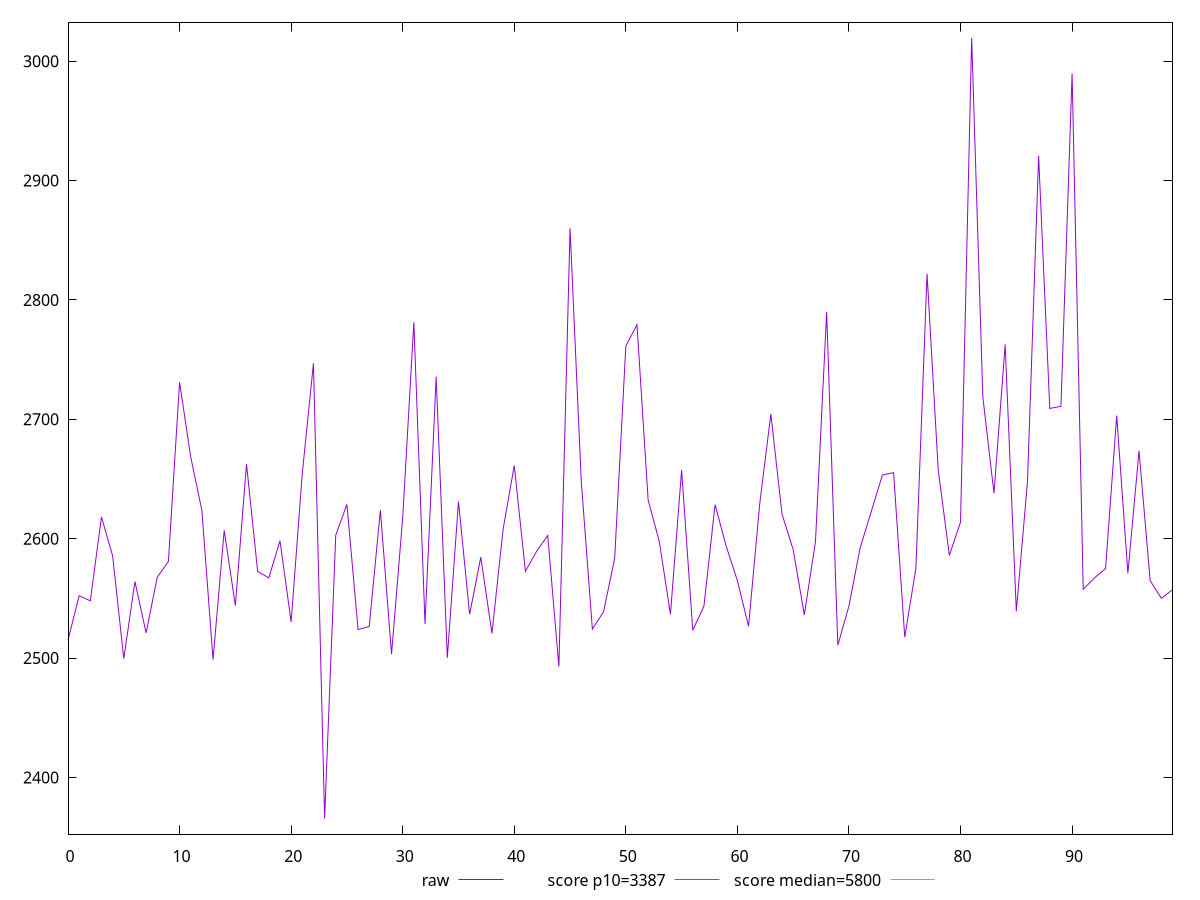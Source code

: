 reset

$raw <<EOF
0 2515.0180929243584
1 2552.2165431055964
2 2547.9297843373547
3 2618.243412060967
4 2585.5803764969855
5 2499.5483620307155
6 2564.0984157254998
7 2521.054346289019
8 2567.741134110606
9 2580.896471001566
10 2731.0262998413664
11 2668.459760646636
12 2623.7154900533687
13 2498.7111737239948
14 2607.004584053258
15 2543.987927996227
16 2662.474589077491
17 2572.5375639092235
18 2567.179180480644
19 2598.2705324503395
20 2530.242843838119
21 2654.6262363778624
22 2746.857269603205
23 2365.615540404481
24 2602.9113434269466
25 2628.733481499797
26 2523.9393879496088
27 2526.4883595082833
28 2623.9202982990223
29 2503.381175835583
30 2617.4150707265753
31 2781.267724624078
32 2528.7027594418214
33 2735.679651157032
34 2500.264087070246
35 2631.018600976317
36 2536.7082740125343
37 2584.5175997767255
38 2520.711287447717
39 2607.8543114973318
40 2661.2405085144637
41 2572.6815032786867
42 2589.3826109460942
43 2602.704085596429
44 2492.9018397282994
45 2860.0198375178975
46 2648.9986953674515
47 2524.3145755167784
48 2538.6187798785745
49 2583.502355435847
50 2761.36975551955
51 2779.2073766235117
52 2632.3508764288526
53 2597.609391389251
54 2536.7345090896165
55 2657.373150987063
56 2523.3881950351843
57 2543.4082374391264
58 2628.511380608473
59 2593.57321004059
60 2564.897639674571
61 2526.7219998491155
62 2628.9875704156234
63 2704.4664941015294
64 2620.621506880533
65 2590.831909321675
66 2536.1794834879356
67 2597.782758013288
68 2789.8400334783655
69 2510.720393229518
70 2543.645612028307
71 2592.208599447939
72 2622.8135046867446
73 2653.3325604271445
74 2655.300799049487
75 2517.6014375793166
76 2575.1223741580166
77 2821.8272519875736
78 2657.7155262194583
79 2585.970172635434
80 2613.948052355634
81 3019.4537853014813
82 2718.7687367386106
83 2637.9175803480125
84 2762.7276621114697
85 2539.2472180242708
86 2647.4893412399347
87 2920.6062282708162
88 2709.100607657142
89 2710.8559433673167
90 2989.4771346703346
91 2557.595660734077
92 2567.1491033931597
93 2574.922938235474
94 2703.0992062730875
95 2571.0462942423064
96 2673.591460090098
97 2564.745724047797
98 2550.1029883130914
99 2557.2457421299555
EOF

set key outside below
set xrange [0:99]
set yrange [2352.5387755065412:3032.530550199421]
set trange [2352.5387755065412:3032.530550199421]
set terminal svg size 640, 500 enhanced background rgb 'white'
set output "report_00020_2021-02-19T21:17:38.612Z2/speed-index/samples/pages+cached+noadtech+nomedia/raw/values.svg"

plot $raw title "raw" with line, \
     3387 title "score p10=3387", \
     5800 title "score median=5800"

reset
